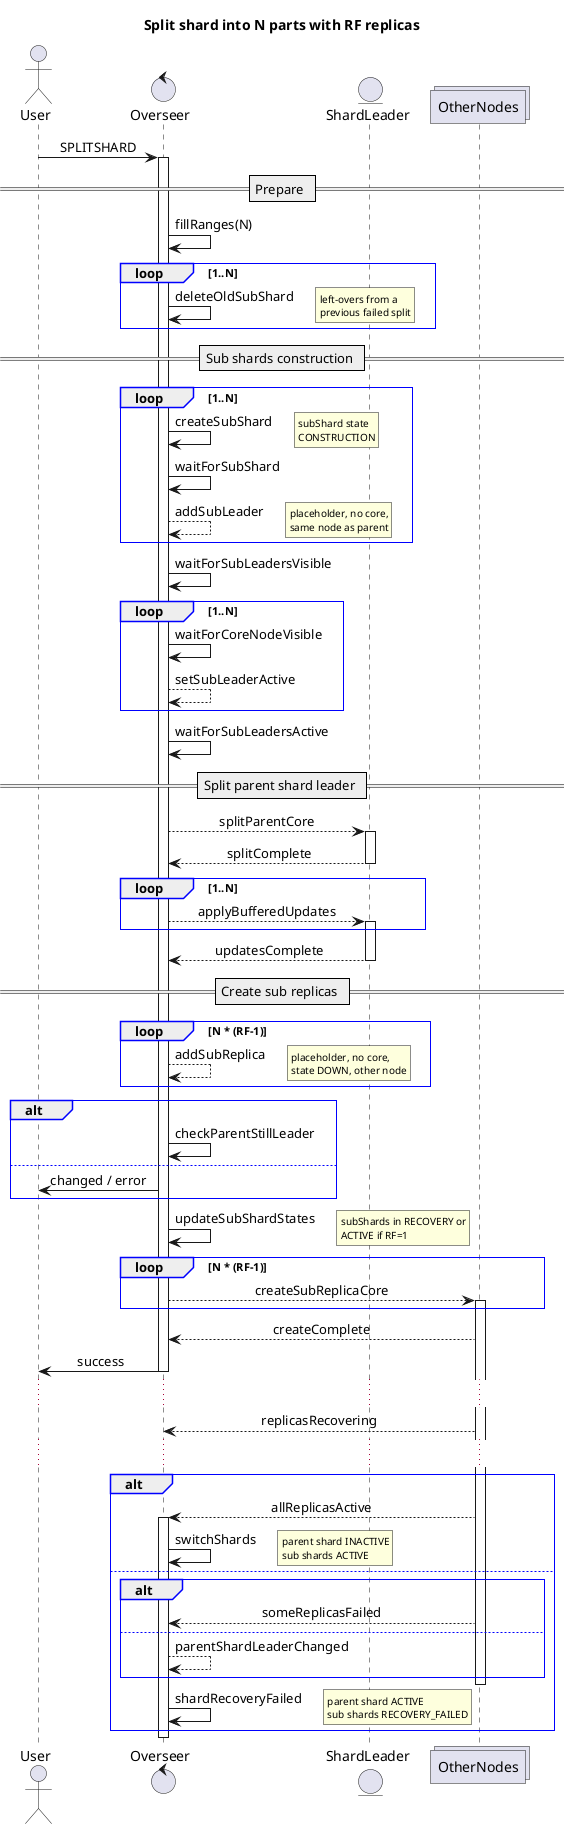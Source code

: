 /*
 * Licensed to the Apache Software Foundation (ASF) under one or more
 * contributor license agreements.  See the NOTICE file distributed with
 * this work for additional information regarding copyright ownership.
 * The ASF licenses this file to You under the Apache License, Version 2.0
 * (the "License"); you may not use this file except in compliance with
 * the License.  You may obtain a copy of the License at
 *
 *     http://www.apache.org/licenses/LICENSE-2.0
 *
 * Unless required by applicable law or agreed to in writing, software
 * distributed under the License is distributed on an "AS IS" BASIS,
 * WITHOUT WARRANTIES OR CONDITIONS OF ANY KIND, either express or implied.
 * See the License for the specific language governing permissions and
 * limitations under the License.
 */

@startuml

' Note: in TEOZ mode som skinparams don't work
' and currently notes on messages can't be customized -
' but this mode creates more compact layout, enable if needed

'!pragma teoz true

skinparam noteFontSize 10
skinparam ParticipantPadding 5
skinparam SequenceGroupBorderThickness 1
skinparam SequenceGroupBorderColor #blue
skinparam SequenceDividerBorderThickness 1
skinparam SequenceDividerFontStyle plain
skinparam sequence {
  MessageAlign center
}

title Split shard into N parts with RF replicas

actor User
control Overseer
entity ShardLeader
collections OtherNodes

User -> Overseer : SPLITSHARD
activate Overseer
== Prepare ==
Overseer -> Overseer : fillRanges(N)
loop 1..N
Overseer -> Overseer : deleteOldSubShard
rnote right: left-overs from a\nprevious failed split
end
== Sub shards construction ==
loop 1..N
Overseer -> Overseer : createSubShard
rnote right : subShard state\nCONSTRUCTION
Overseer -> Overseer : waitForSubShard
Overseer --> Overseer : addSubLeader
rnote right : placeholder, no core,\nsame node as parent
end
Overseer -> Overseer : waitForSubLeadersVisible
loop 1..N
Overseer -> Overseer : waitForCoreNodeVisible
Overseer --> Overseer : setSubLeaderActive
end
Overseer -> Overseer : waitForSubLeadersActive
== Split parent shard leader ==
Overseer --> ShardLeader : splitParentCore
activate ShardLeader
ShardLeader --> Overseer : splitComplete
deactivate ShardLeader
loop 1..N
Overseer --> ShardLeader : applyBufferedUpdates
activate ShardLeader
end
ShardLeader --> Overseer : updatesComplete
deactivate ShardLeader
== Create sub replicas ==
loop N * (RF-1)
Overseer --> Overseer : addSubReplica
rnote right : placeholder, no core,\nstate DOWN, other node
end
alt
Overseer -> Overseer : checkParentStillLeader
else
Overseer -> User : changed / error
end
Overseer -> Overseer : updateSubShardStates
rnote right  : subShards in RECOVERY or\nACTIVE if RF=1
loop N * (RF-1)
Overseer --> OtherNodes : createSubReplicaCore
activate OtherNodes
end
OtherNodes --> Overseer : createComplete
Overseer -> User : success
deactivate Overseer
...
OtherNodes ---> Overseer : replicasRecovering
...
alt
OtherNodes --> Overseer : allReplicasActive
activate Overseer
Overseer -> Overseer : switchShards
rnote right : parent shard INACTIVE\nsub shards ACTIVE
else
alt
OtherNodes --> Overseer : someReplicasFailed
else
Overseer --> Overseer : parentShardLeaderChanged
end
deactivate OtherNodes
Overseer -> Overseer : shardRecoveryFailed
rnote right : parent shard ACTIVE\nsub shards RECOVERY_FAILED
end
deactivate Overseer
@enduml